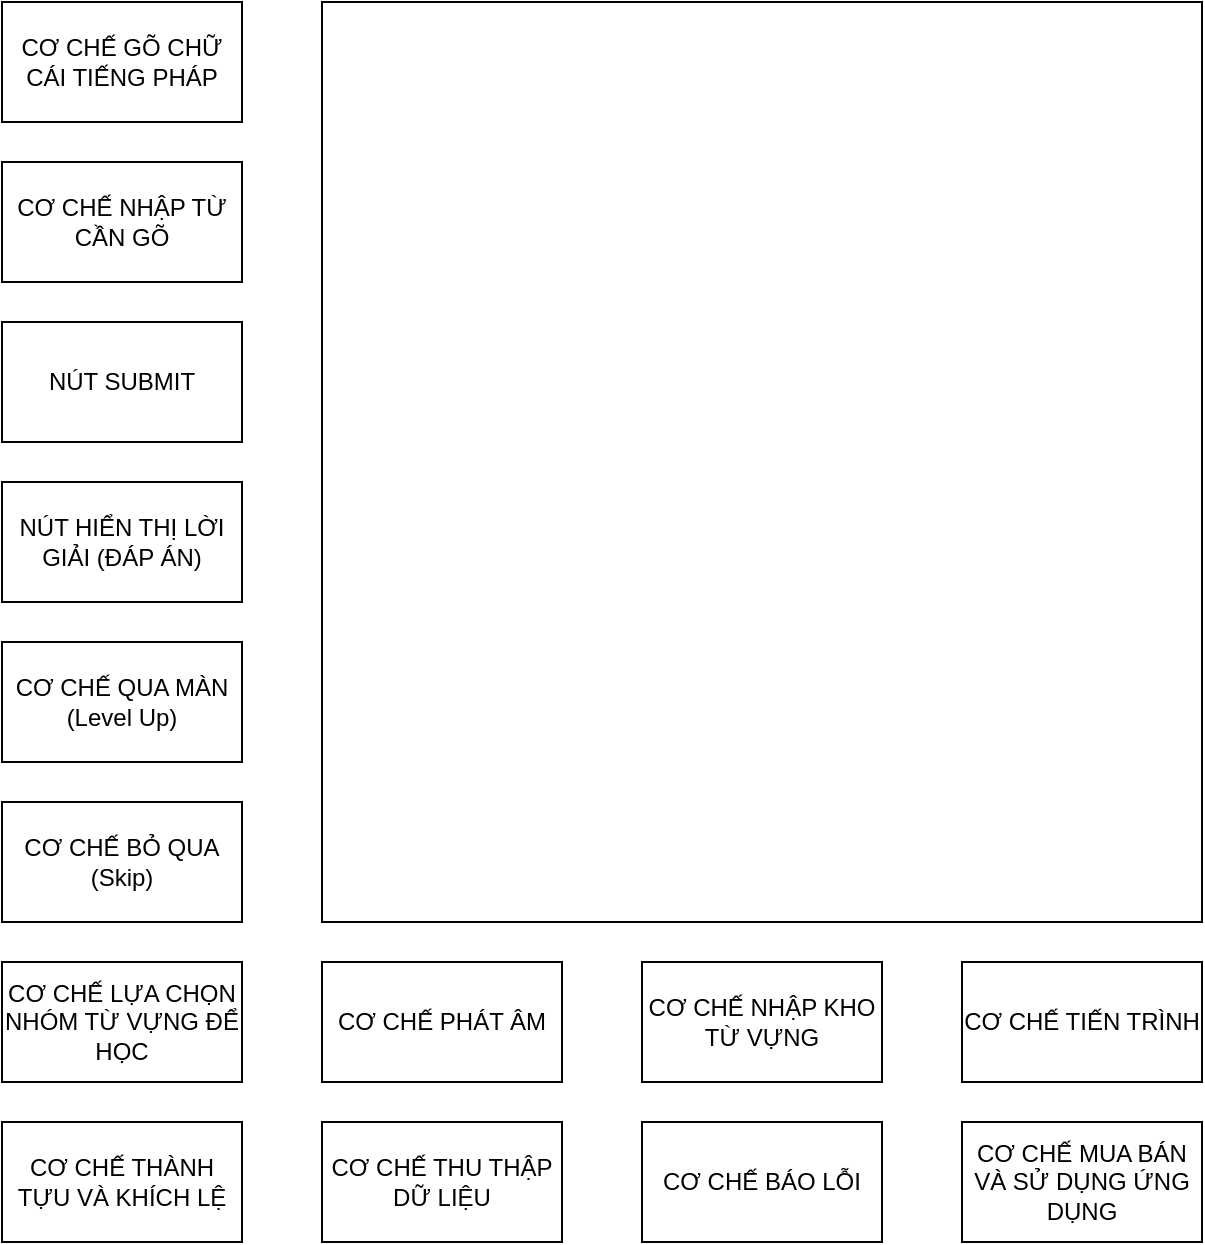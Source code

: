 <mxfile version="26.0.8" pages="2">
  <diagram name="ALL" id="ZN1mlb7lfTeKt8m_AknO">
    <mxGraphModel dx="1173" dy="1801" grid="1" gridSize="10" guides="1" tooltips="1" connect="1" arrows="1" fold="1" page="1" pageScale="1" pageWidth="827" pageHeight="1169" math="0" shadow="0">
      <root>
        <mxCell id="0" />
        <mxCell id="1" parent="0" />
        <mxCell id="XIO0Y5FDvLYj2nLNnGY_-1" value="CƠ CHẾ NHẬP TỪ CẦN GÕ" style="rounded=0;whiteSpace=wrap;html=1;" vertex="1" parent="1">
          <mxGeometry x="40" y="40" width="120" height="60" as="geometry" />
        </mxCell>
        <mxCell id="XIO0Y5FDvLYj2nLNnGY_-2" value="NÚT SUBMIT" style="rounded=0;whiteSpace=wrap;html=1;" vertex="1" parent="1">
          <mxGeometry x="40" y="120" width="120" height="60" as="geometry" />
        </mxCell>
        <mxCell id="XIO0Y5FDvLYj2nLNnGY_-3" value="NÚT HIỂN THỊ LỜI GIẢI (ĐÁP ÁN)" style="rounded=0;whiteSpace=wrap;html=1;" vertex="1" parent="1">
          <mxGeometry x="40" y="200" width="120" height="60" as="geometry" />
        </mxCell>
        <mxCell id="XIO0Y5FDvLYj2nLNnGY_-4" value="CƠ CHẾ QUA MÀN (Level Up)" style="rounded=0;whiteSpace=wrap;html=1;" vertex="1" parent="1">
          <mxGeometry x="40" y="280" width="120" height="60" as="geometry" />
        </mxCell>
        <mxCell id="XIO0Y5FDvLYj2nLNnGY_-5" value="CƠ CHẾ BỎ QUA (Skip)" style="rounded=0;whiteSpace=wrap;html=1;" vertex="1" parent="1">
          <mxGeometry x="40" y="360" width="120" height="60" as="geometry" />
        </mxCell>
        <mxCell id="XIO0Y5FDvLYj2nLNnGY_-6" value="CƠ CHẾ LỰA CHỌN NHÓM TỪ VỰNG ĐỂ HỌC" style="rounded=0;whiteSpace=wrap;html=1;" vertex="1" parent="1">
          <mxGeometry x="40" y="440" width="120" height="60" as="geometry" />
        </mxCell>
        <mxCell id="XIO0Y5FDvLYj2nLNnGY_-8" value="CƠ CHẾ PHÁT ÂM" style="rounded=0;whiteSpace=wrap;html=1;" vertex="1" parent="1">
          <mxGeometry x="200" y="440" width="120" height="60" as="geometry" />
        </mxCell>
        <mxCell id="XIO0Y5FDvLYj2nLNnGY_-9" value="CƠ CHẾ NHẬP KHO TỪ VỰNG" style="rounded=0;whiteSpace=wrap;html=1;" vertex="1" parent="1">
          <mxGeometry x="360" y="440" width="120" height="60" as="geometry" />
        </mxCell>
        <mxCell id="XIO0Y5FDvLYj2nLNnGY_-10" value="CƠ CHẾ TIẾN TRÌNH" style="rounded=0;whiteSpace=wrap;html=1;" vertex="1" parent="1">
          <mxGeometry x="520" y="440" width="120" height="60" as="geometry" />
        </mxCell>
        <mxCell id="XIO0Y5FDvLYj2nLNnGY_-11" value="CƠ CHẾ THÀNH TỰU VÀ KHÍCH LỆ" style="rounded=0;whiteSpace=wrap;html=1;" vertex="1" parent="1">
          <mxGeometry x="40" y="520" width="120" height="60" as="geometry" />
        </mxCell>
        <mxCell id="XIO0Y5FDvLYj2nLNnGY_-12" value="CƠ CHẾ THU THẬP DỮ LIỆU" style="rounded=0;whiteSpace=wrap;html=1;" vertex="1" parent="1">
          <mxGeometry x="200" y="520" width="120" height="60" as="geometry" />
        </mxCell>
        <mxCell id="XIO0Y5FDvLYj2nLNnGY_-13" value="CƠ CHẾ BÁO LỖI" style="rounded=0;whiteSpace=wrap;html=1;" vertex="1" parent="1">
          <mxGeometry x="360" y="520" width="120" height="60" as="geometry" />
        </mxCell>
        <mxCell id="XIO0Y5FDvLYj2nLNnGY_-14" value="CƠ CHẾ MUA BÁN VÀ SỬ DỤNG ỨNG DỤNG" style="rounded=0;whiteSpace=wrap;html=1;" vertex="1" parent="1">
          <mxGeometry x="520" y="520" width="120" height="60" as="geometry" />
        </mxCell>
        <mxCell id="XIO0Y5FDvLYj2nLNnGY_-15" value="CƠ CHẾ GÕ CHỮ CÁI TIẾNG PHÁP" style="rounded=0;whiteSpace=wrap;html=1;" vertex="1" parent="1">
          <mxGeometry x="40" y="-40" width="120" height="60" as="geometry" />
        </mxCell>
        <mxCell id="XIO0Y5FDvLYj2nLNnGY_-22" value="" style="rounded=0;whiteSpace=wrap;html=1;" vertex="1" parent="1">
          <mxGeometry x="200" y="-40" width="440" height="460" as="geometry" />
        </mxCell>
      </root>
    </mxGraphModel>
  </diagram>
  <diagram id="xxrT2PKjH6neZHoUIXhL" name="Giao diện gõ chữ">
    <mxGraphModel dx="1114" dy="600" grid="1" gridSize="10" guides="1" tooltips="1" connect="1" arrows="1" fold="1" page="1" pageScale="1" pageWidth="827" pageHeight="1169" math="0" shadow="0">
      <root>
        <mxCell id="0" />
        <mxCell id="1" parent="0" />
      </root>
    </mxGraphModel>
  </diagram>
</mxfile>
